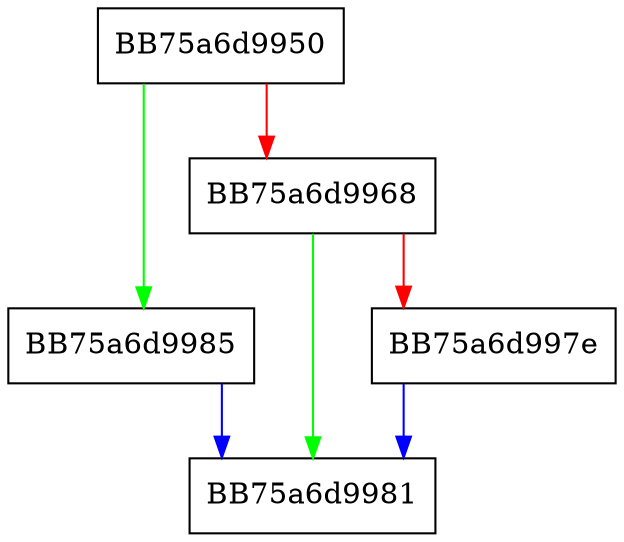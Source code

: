 digraph Next {
  node [shape="box"];
  graph [splines=ortho];
  BB75a6d9950 -> BB75a6d9985 [color="green"];
  BB75a6d9950 -> BB75a6d9968 [color="red"];
  BB75a6d9968 -> BB75a6d9981 [color="green"];
  BB75a6d9968 -> BB75a6d997e [color="red"];
  BB75a6d997e -> BB75a6d9981 [color="blue"];
  BB75a6d9985 -> BB75a6d9981 [color="blue"];
}